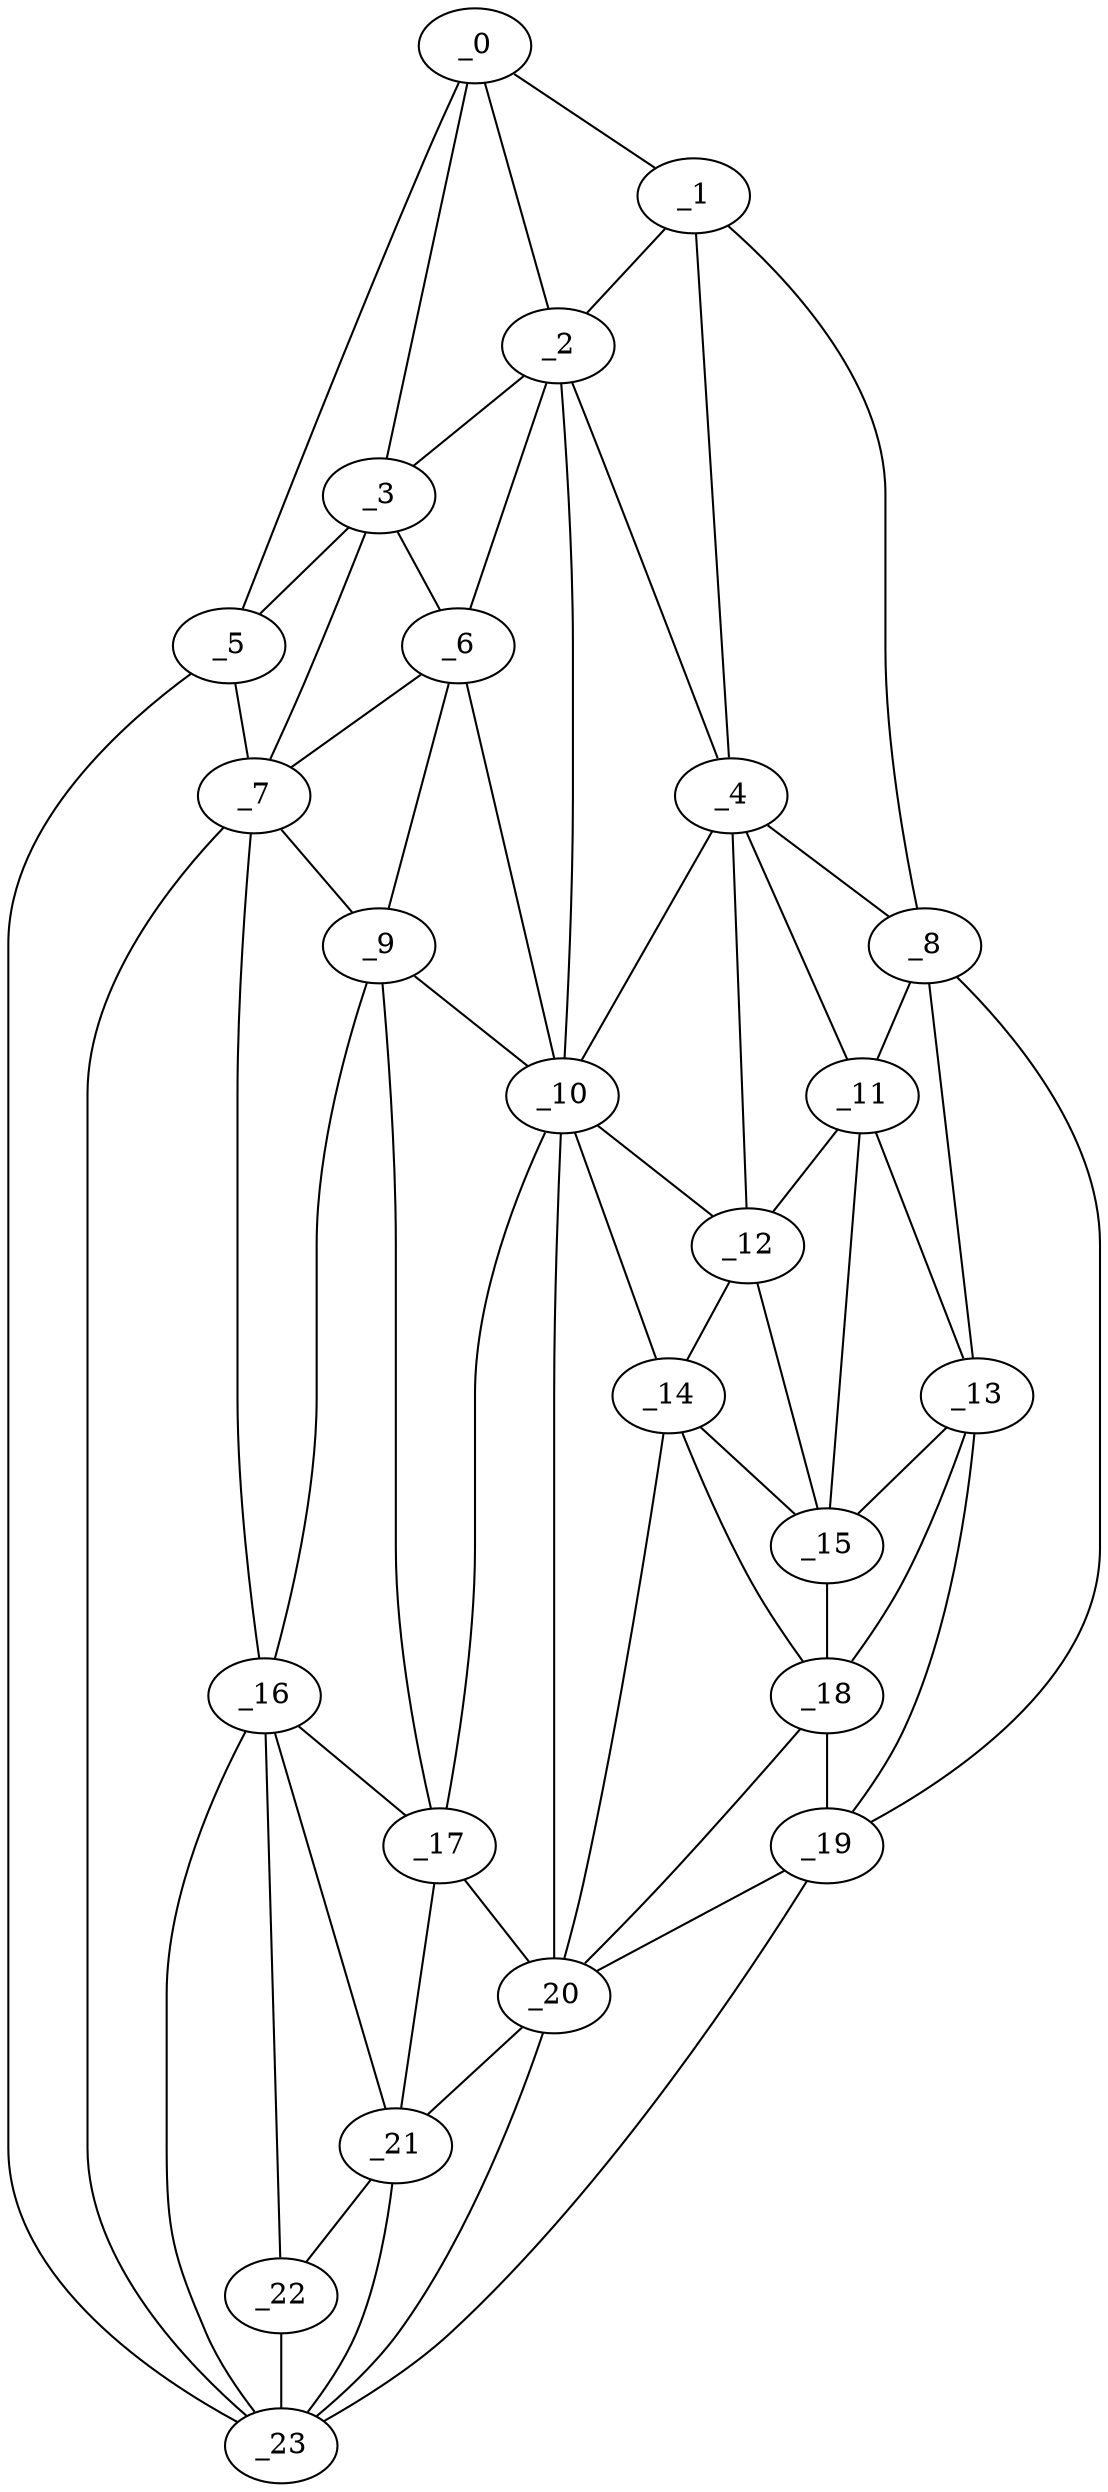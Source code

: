 graph "obj89__90.gxl" {
	_0	 [x=28,
		y=12];
	_1	 [x=39,
		y=117];
	_0 -- _1	 [valence=1];
	_2	 [x=44,
		y=37];
	_0 -- _2	 [valence=2];
	_3	 [x=51,
		y=27];
	_0 -- _3	 [valence=1];
	_5	 [x=58,
		y=5];
	_0 -- _5	 [valence=1];
	_1 -- _2	 [valence=2];
	_4	 [x=51,
		y=97];
	_1 -- _4	 [valence=2];
	_8	 [x=67,
		y=123];
	_1 -- _8	 [valence=1];
	_2 -- _3	 [valence=2];
	_2 -- _4	 [valence=1];
	_6	 [x=64,
		y=39];
	_2 -- _6	 [valence=2];
	_10	 [x=69,
		y=51];
	_2 -- _10	 [valence=1];
	_3 -- _5	 [valence=2];
	_3 -- _6	 [valence=2];
	_7	 [x=65,
		y=13];
	_3 -- _7	 [valence=2];
	_4 -- _8	 [valence=2];
	_4 -- _10	 [valence=2];
	_11	 [x=71,
		y=108];
	_4 -- _11	 [valence=1];
	_12	 [x=72,
		y=95];
	_4 -- _12	 [valence=2];
	_5 -- _7	 [valence=1];
	_23	 [x=105,
		y=11];
	_5 -- _23	 [valence=1];
	_6 -- _7	 [valence=1];
	_9	 [x=69,
		y=38];
	_6 -- _9	 [valence=2];
	_6 -- _10	 [valence=2];
	_7 -- _9	 [valence=1];
	_16	 [x=88,
		y=25];
	_7 -- _16	 [valence=2];
	_7 -- _23	 [valence=1];
	_8 -- _11	 [valence=1];
	_13	 [x=79,
		y=118];
	_8 -- _13	 [valence=2];
	_19	 [x=95,
		y=118];
	_8 -- _19	 [valence=1];
	_9 -- _10	 [valence=2];
	_9 -- _16	 [valence=2];
	_17	 [x=90,
		y=38];
	_9 -- _17	 [valence=2];
	_10 -- _12	 [valence=2];
	_14	 [x=82,
		y=98];
	_10 -- _14	 [valence=2];
	_10 -- _17	 [valence=2];
	_20	 [x=96,
		y=44];
	_10 -- _20	 [valence=1];
	_11 -- _12	 [valence=2];
	_11 -- _13	 [valence=1];
	_15	 [x=82,
		y=103];
	_11 -- _15	 [valence=2];
	_12 -- _14	 [valence=2];
	_12 -- _15	 [valence=1];
	_13 -- _15	 [valence=2];
	_18	 [x=93,
		y=110];
	_13 -- _18	 [valence=1];
	_13 -- _19	 [valence=1];
	_14 -- _15	 [valence=2];
	_14 -- _18	 [valence=2];
	_14 -- _20	 [valence=1];
	_15 -- _18	 [valence=2];
	_16 -- _17	 [valence=1];
	_21	 [x=97,
		y=37];
	_16 -- _21	 [valence=2];
	_22	 [x=98,
		y=23];
	_16 -- _22	 [valence=2];
	_16 -- _23	 [valence=1];
	_17 -- _20	 [valence=2];
	_17 -- _21	 [valence=2];
	_18 -- _19	 [valence=2];
	_18 -- _20	 [valence=2];
	_19 -- _20	 [valence=1];
	_19 -- _23	 [valence=1];
	_20 -- _21	 [valence=1];
	_20 -- _23	 [valence=1];
	_21 -- _22	 [valence=2];
	_21 -- _23	 [valence=2];
	_22 -- _23	 [valence=1];
}
